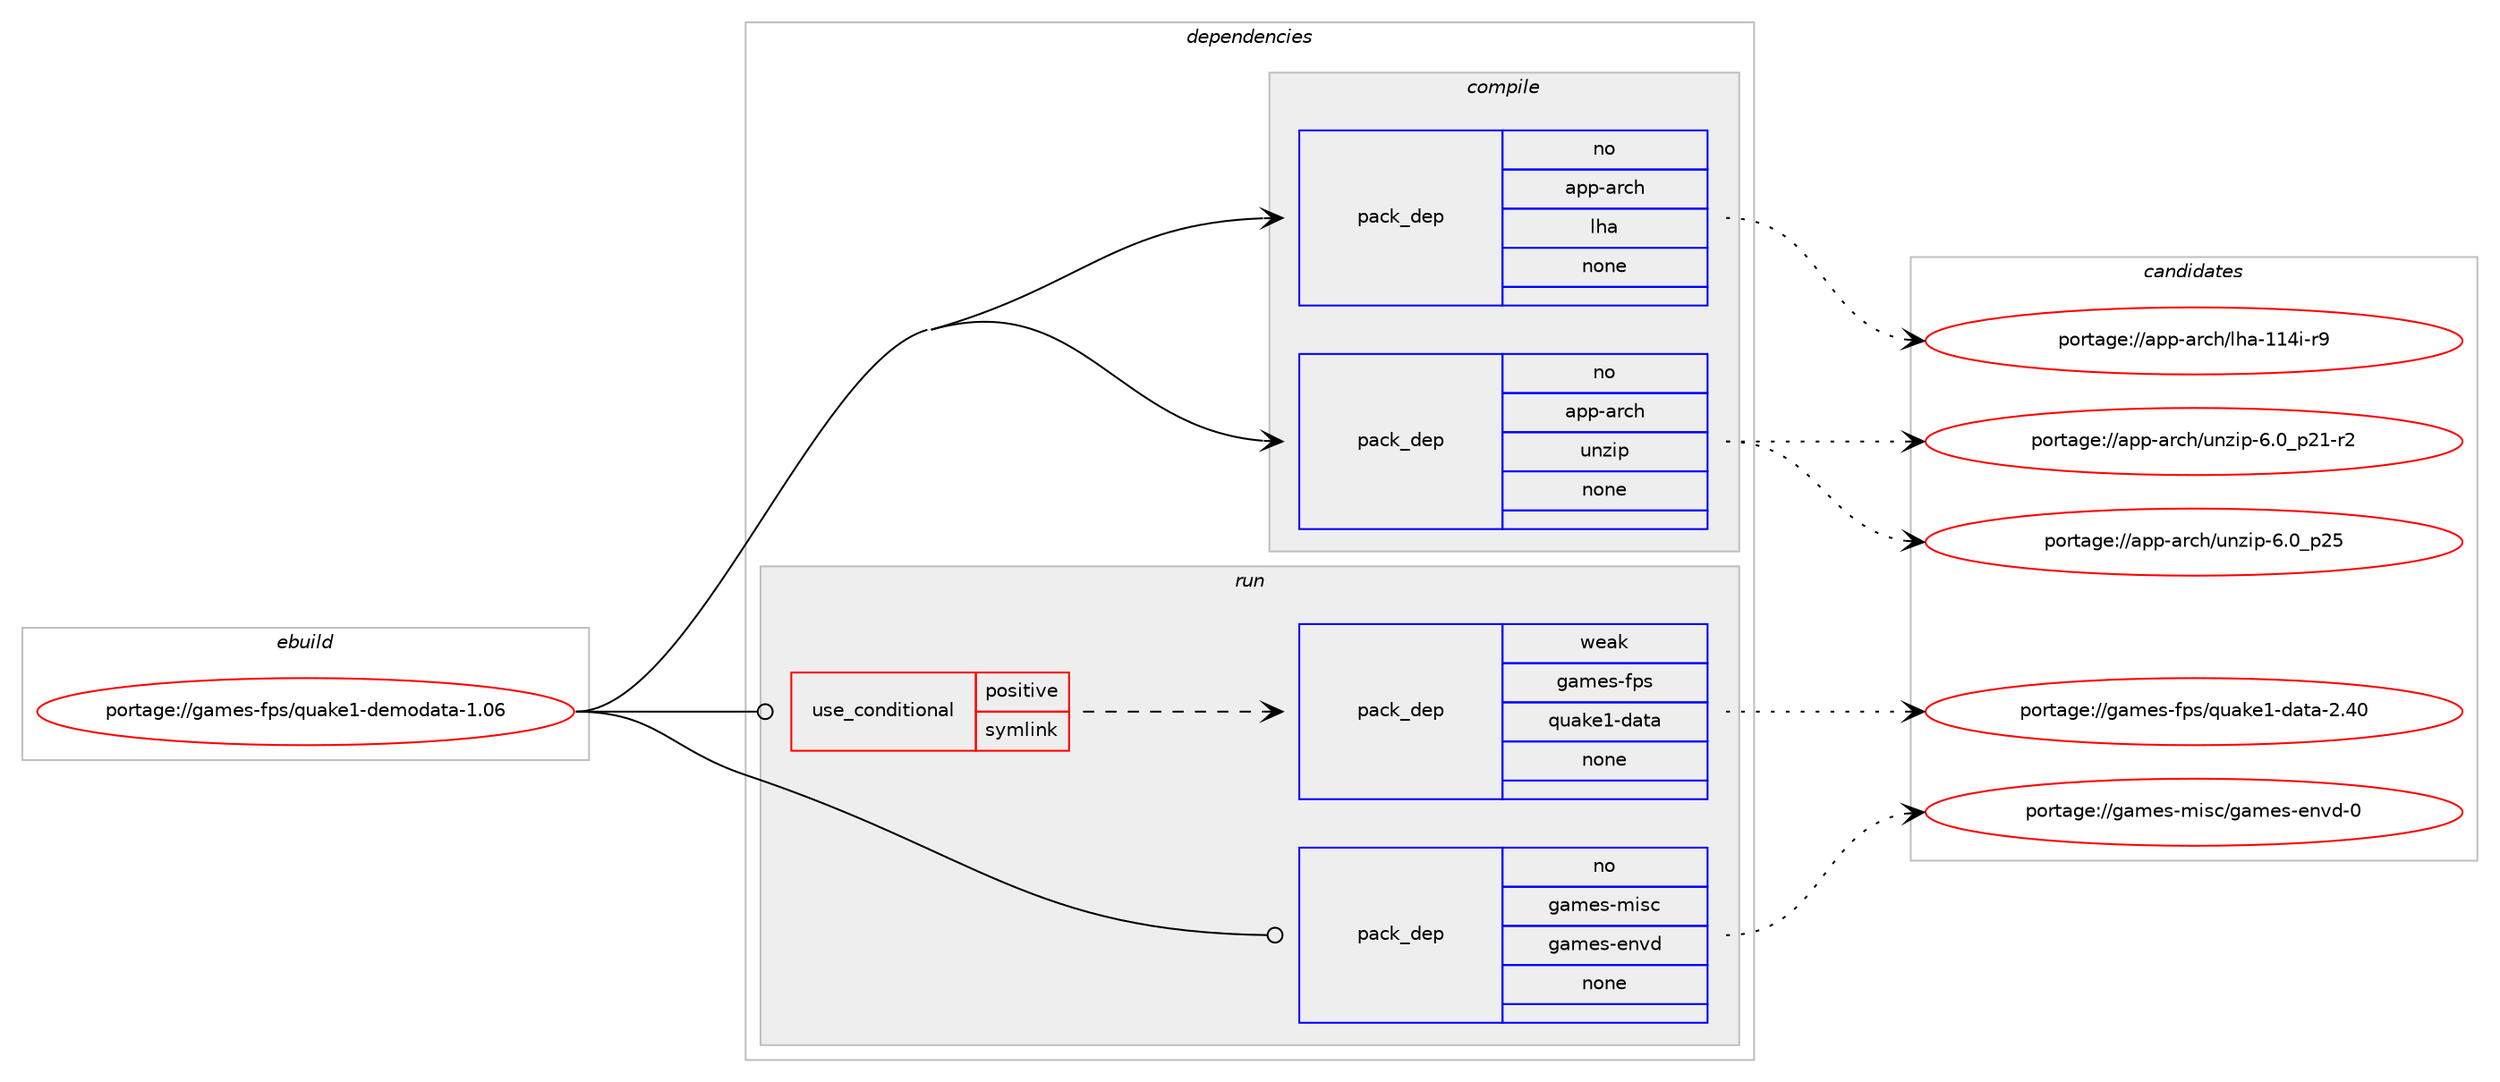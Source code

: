 digraph prolog {

# *************
# Graph options
# *************

newrank=true;
concentrate=true;
compound=true;
graph [rankdir=LR,fontname=Helvetica,fontsize=10,ranksep=1.5];#, ranksep=2.5, nodesep=0.2];
edge  [arrowhead=vee];
node  [fontname=Helvetica,fontsize=10];

# **********
# The ebuild
# **********

subgraph cluster_leftcol {
color=gray;
rank=same;
label=<<i>ebuild</i>>;
id [label="portage://games-fps/quake1-demodata-1.06", color=red, width=4, href="../games-fps/quake1-demodata-1.06.svg"];
}

# ****************
# The dependencies
# ****************

subgraph cluster_midcol {
color=gray;
label=<<i>dependencies</i>>;
subgraph cluster_compile {
fillcolor="#eeeeee";
style=filled;
label=<<i>compile</i>>;
subgraph pack195898 {
dependency272993 [label=<<TABLE BORDER="0" CELLBORDER="1" CELLSPACING="0" CELLPADDING="4" WIDTH="220"><TR><TD ROWSPAN="6" CELLPADDING="30">pack_dep</TD></TR><TR><TD WIDTH="110">no</TD></TR><TR><TD>app-arch</TD></TR><TR><TD>lha</TD></TR><TR><TD>none</TD></TR><TR><TD></TD></TR></TABLE>>, shape=none, color=blue];
}
id:e -> dependency272993:w [weight=20,style="solid",arrowhead="vee"];
subgraph pack195899 {
dependency272994 [label=<<TABLE BORDER="0" CELLBORDER="1" CELLSPACING="0" CELLPADDING="4" WIDTH="220"><TR><TD ROWSPAN="6" CELLPADDING="30">pack_dep</TD></TR><TR><TD WIDTH="110">no</TD></TR><TR><TD>app-arch</TD></TR><TR><TD>unzip</TD></TR><TR><TD>none</TD></TR><TR><TD></TD></TR></TABLE>>, shape=none, color=blue];
}
id:e -> dependency272994:w [weight=20,style="solid",arrowhead="vee"];
}
subgraph cluster_compileandrun {
fillcolor="#eeeeee";
style=filled;
label=<<i>compile and run</i>>;
}
subgraph cluster_run {
fillcolor="#eeeeee";
style=filled;
label=<<i>run</i>>;
subgraph cond73228 {
dependency272995 [label=<<TABLE BORDER="0" CELLBORDER="1" CELLSPACING="0" CELLPADDING="4"><TR><TD ROWSPAN="3" CELLPADDING="10">use_conditional</TD></TR><TR><TD>positive</TD></TR><TR><TD>symlink</TD></TR></TABLE>>, shape=none, color=red];
subgraph pack195900 {
dependency272996 [label=<<TABLE BORDER="0" CELLBORDER="1" CELLSPACING="0" CELLPADDING="4" WIDTH="220"><TR><TD ROWSPAN="6" CELLPADDING="30">pack_dep</TD></TR><TR><TD WIDTH="110">weak</TD></TR><TR><TD>games-fps</TD></TR><TR><TD>quake1-data</TD></TR><TR><TD>none</TD></TR><TR><TD></TD></TR></TABLE>>, shape=none, color=blue];
}
dependency272995:e -> dependency272996:w [weight=20,style="dashed",arrowhead="vee"];
}
id:e -> dependency272995:w [weight=20,style="solid",arrowhead="odot"];
subgraph pack195901 {
dependency272997 [label=<<TABLE BORDER="0" CELLBORDER="1" CELLSPACING="0" CELLPADDING="4" WIDTH="220"><TR><TD ROWSPAN="6" CELLPADDING="30">pack_dep</TD></TR><TR><TD WIDTH="110">no</TD></TR><TR><TD>games-misc</TD></TR><TR><TD>games-envd</TD></TR><TR><TD>none</TD></TR><TR><TD></TD></TR></TABLE>>, shape=none, color=blue];
}
id:e -> dependency272997:w [weight=20,style="solid",arrowhead="odot"];
}
}

# **************
# The candidates
# **************

subgraph cluster_choices {
rank=same;
color=gray;
label=<<i>candidates</i>>;

subgraph choice195898 {
color=black;
nodesep=1;
choiceportage971121124597114991044710810497454949521054511457 [label="portage://app-arch/lha-114i-r9", color=red, width=4,href="../app-arch/lha-114i-r9.svg"];
dependency272993:e -> choiceportage971121124597114991044710810497454949521054511457:w [style=dotted,weight="100"];
}
subgraph choice195899 {
color=black;
nodesep=1;
choiceportage9711211245971149910447117110122105112455446489511250494511450 [label="portage://app-arch/unzip-6.0_p21-r2", color=red, width=4,href="../app-arch/unzip-6.0_p21-r2.svg"];
choiceportage971121124597114991044711711012210511245544648951125053 [label="portage://app-arch/unzip-6.0_p25", color=red, width=4,href="../app-arch/unzip-6.0_p25.svg"];
dependency272994:e -> choiceportage9711211245971149910447117110122105112455446489511250494511450:w [style=dotted,weight="100"];
dependency272994:e -> choiceportage971121124597114991044711711012210511245544648951125053:w [style=dotted,weight="100"];
}
subgraph choice195900 {
color=black;
nodesep=1;
choiceportage10397109101115451021121154711311797107101494510097116974550465248 [label="portage://games-fps/quake1-data-2.40", color=red, width=4,href="../games-fps/quake1-data-2.40.svg"];
dependency272996:e -> choiceportage10397109101115451021121154711311797107101494510097116974550465248:w [style=dotted,weight="100"];
}
subgraph choice195901 {
color=black;
nodesep=1;
choiceportage1039710910111545109105115994710397109101115451011101181004548 [label="portage://games-misc/games-envd-0", color=red, width=4,href="../games-misc/games-envd-0.svg"];
dependency272997:e -> choiceportage1039710910111545109105115994710397109101115451011101181004548:w [style=dotted,weight="100"];
}
}

}
